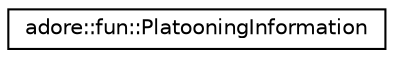 digraph "Graphical Class Hierarchy"
{
 // LATEX_PDF_SIZE
  edge [fontname="Helvetica",fontsize="10",labelfontname="Helvetica",labelfontsize="10"];
  node [fontname="Helvetica",fontsize="10",shape=record];
  rankdir="LR";
  Node0 [label="adore::fun::PlatooningInformation",height=0.2,width=0.4,color="black", fillcolor="white", style="filled",URL="$classadore_1_1fun_1_1PlatooningInformation.html",tooltip=" "];
}

